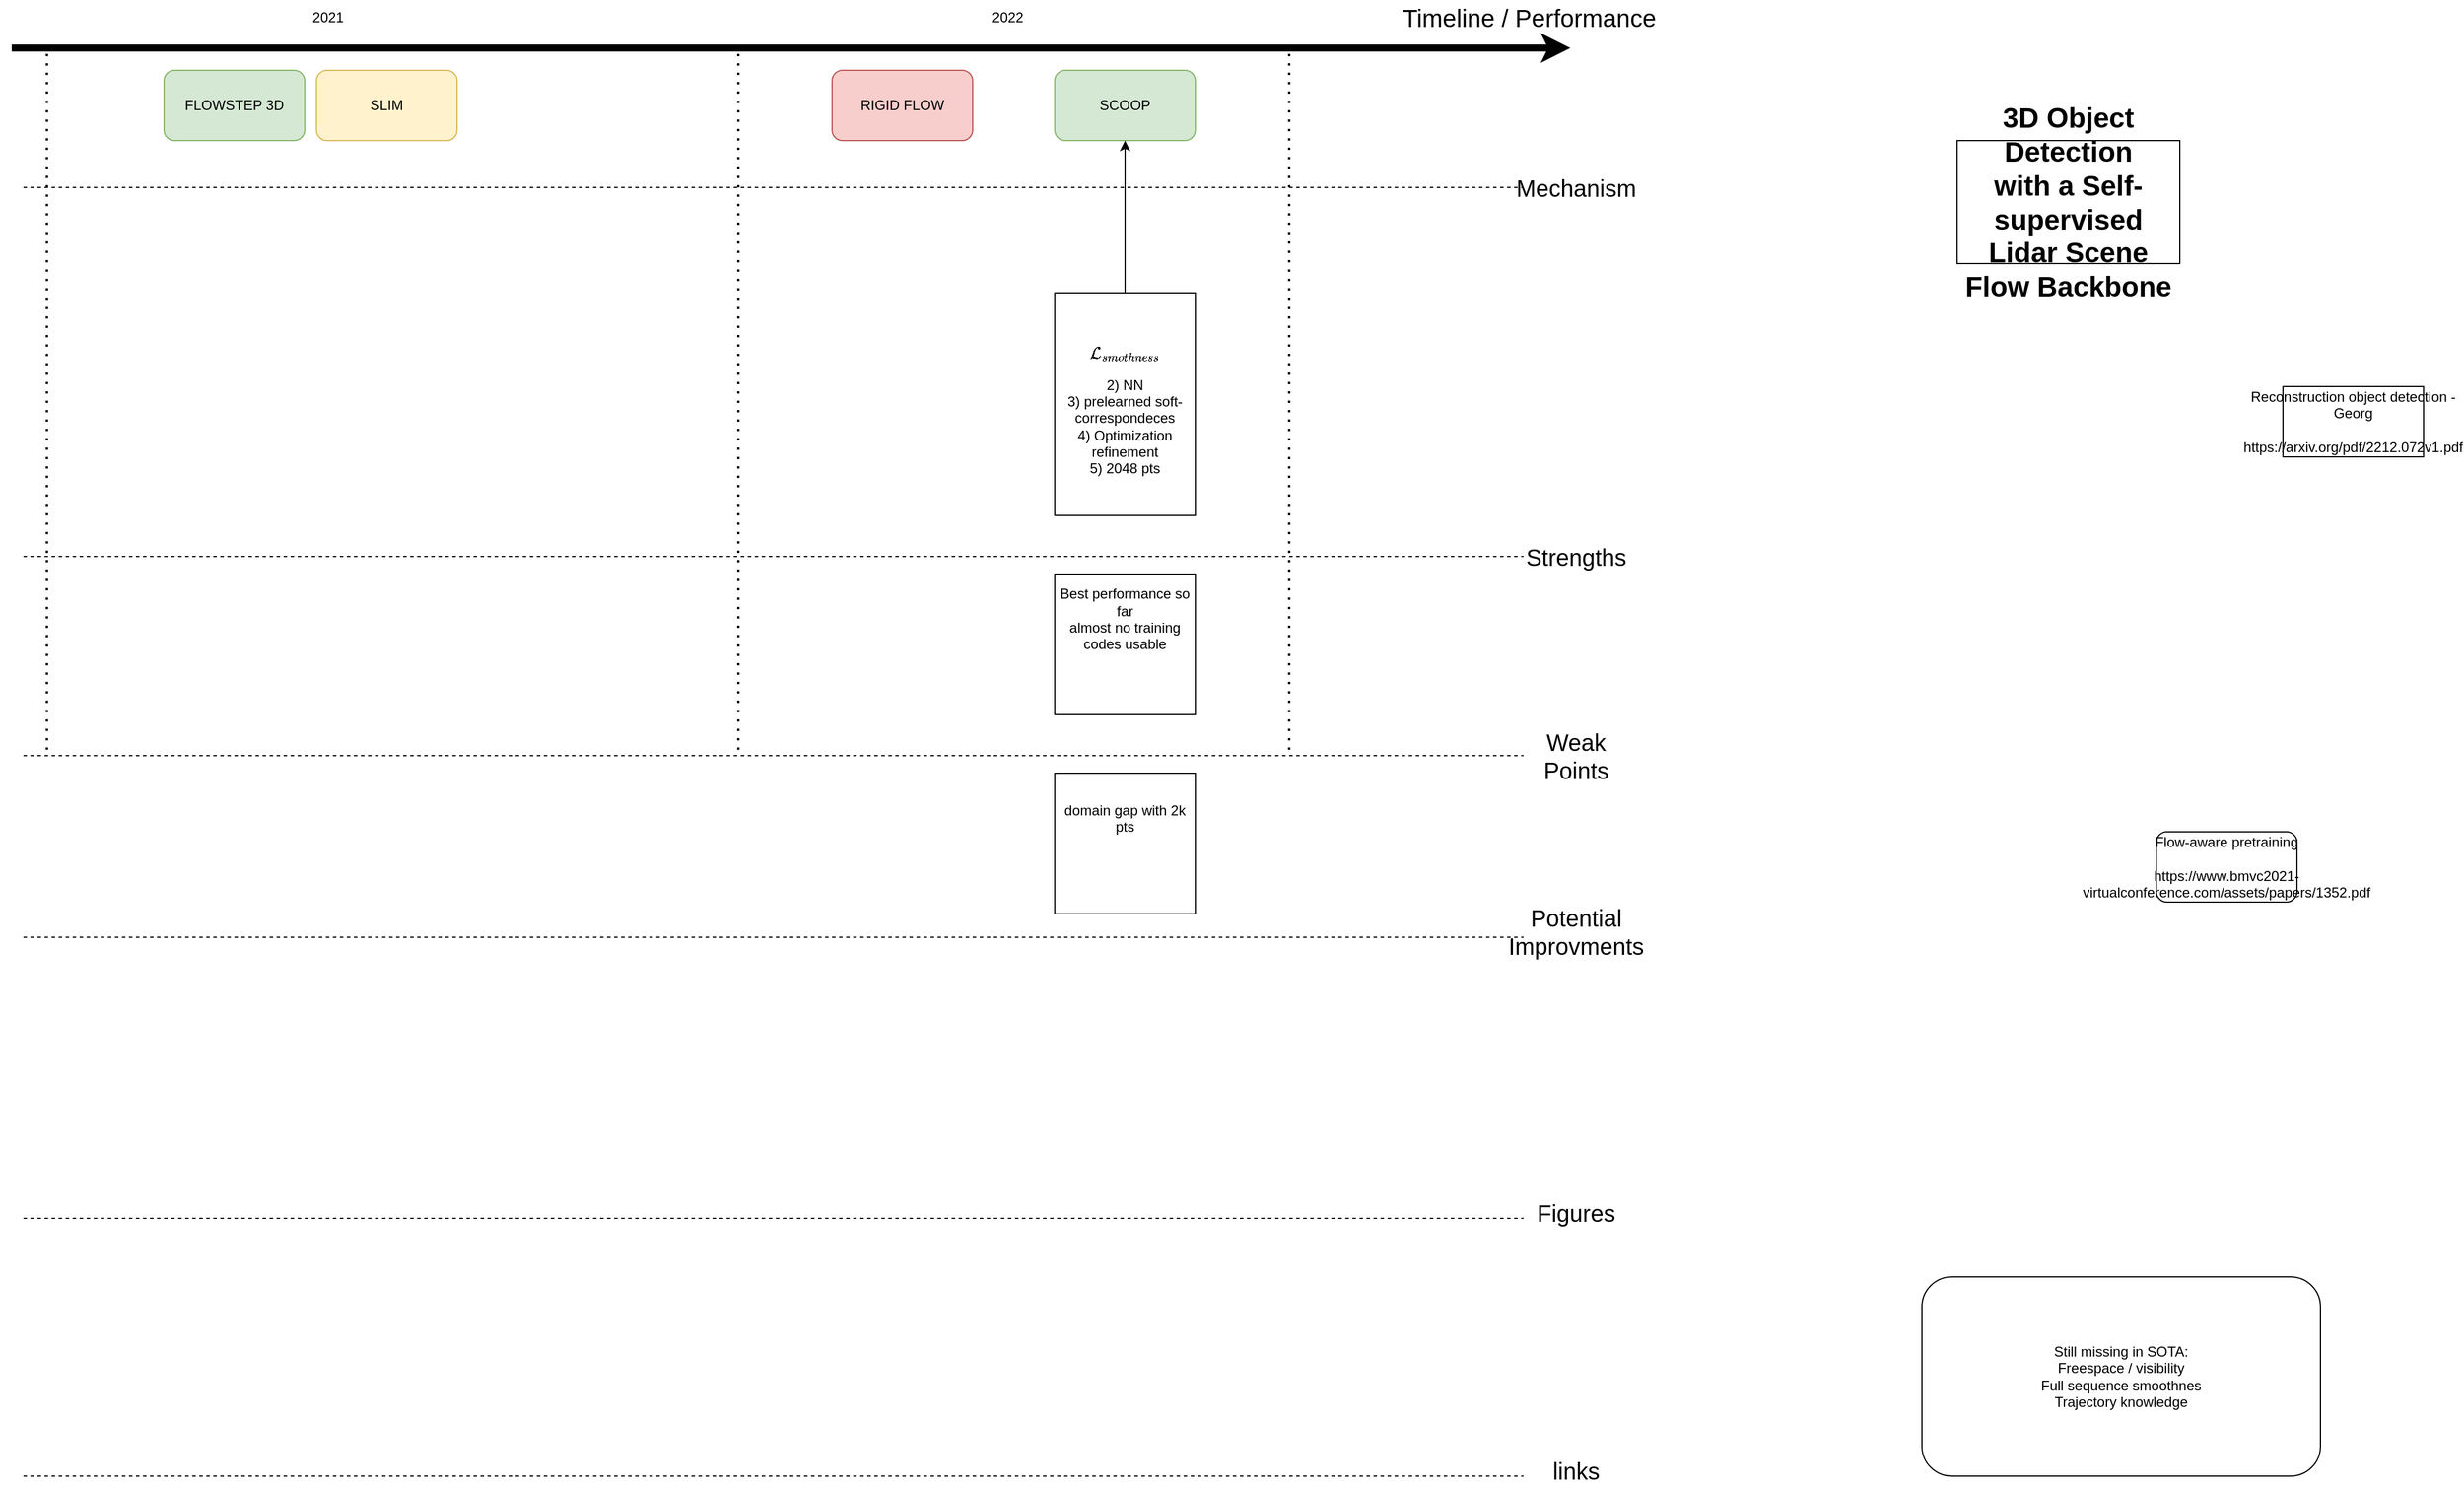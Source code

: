 <mxfile version="21.1.1" type="device">
  <diagram name="Page-1" id="zJOm-xxayXp3XUFxfwfP">
    <mxGraphModel dx="3287" dy="1846" grid="1" gridSize="10" guides="1" tooltips="1" connect="1" arrows="1" fold="1" page="1" pageScale="1" pageWidth="850" pageHeight="1100" math="1" shadow="0">
      <root>
        <mxCell id="0" />
        <mxCell id="1" parent="0" />
        <mxCell id="e3gDoeCK-pdHMSbKdM1Z-1" value="" style="endArrow=classic;html=1;rounded=0;strokeWidth=6;" parent="1" edge="1">
          <mxGeometry width="50" height="50" relative="1" as="geometry">
            <mxPoint x="30" y="81" as="sourcePoint" />
            <mxPoint x="1360.0" y="81" as="targetPoint" />
          </mxGeometry>
        </mxCell>
        <mxCell id="e3gDoeCK-pdHMSbKdM1Z-2" value="SCOOP" style="rounded=1;whiteSpace=wrap;html=1;fillColor=#d5e8d4;strokeColor=#82b366;" parent="1" vertex="1">
          <mxGeometry x="920" y="100" width="120" height="60" as="geometry" />
        </mxCell>
        <mxCell id="e3gDoeCK-pdHMSbKdM1Z-4" style="edgeStyle=orthogonalEdgeStyle;rounded=0;orthogonalLoop=1;jettySize=auto;html=1;" parent="1" source="e3gDoeCK-pdHMSbKdM1Z-3" target="e3gDoeCK-pdHMSbKdM1Z-2" edge="1">
          <mxGeometry relative="1" as="geometry" />
        </mxCell>
        <mxCell id="e3gDoeCK-pdHMSbKdM1Z-3" value="&lt;div&gt;$$\mathcal{L}_{smothness}$$&lt;/div&gt;&lt;div&gt;2) NN&lt;/div&gt;&lt;div&gt;3) prelearned soft-correspondeces&lt;/div&gt;&lt;div&gt;4) Optimization refinement&lt;/div&gt;&lt;div&gt;5) 2048 pts&lt;br&gt;&lt;/div&gt;" style="rounded=0;whiteSpace=wrap;html=1;" parent="1" vertex="1">
          <mxGeometry x="920" y="290" width="120" height="190" as="geometry" />
        </mxCell>
        <mxCell id="e3gDoeCK-pdHMSbKdM1Z-5" value="RIGID FLOW" style="rounded=1;whiteSpace=wrap;html=1;fillColor=#f8cecc;strokeColor=#b85450;" parent="1" vertex="1">
          <mxGeometry x="730" y="100" width="120" height="60" as="geometry" />
        </mxCell>
        <mxCell id="e3gDoeCK-pdHMSbKdM1Z-8" value="Timeline / Performance" style="text;html=1;strokeColor=none;fillColor=none;align=center;verticalAlign=middle;whiteSpace=wrap;rounded=0;fontSize=21;" parent="1" vertex="1">
          <mxGeometry x="1060" y="40" width="530" height="30" as="geometry" />
        </mxCell>
        <mxCell id="e3gDoeCK-pdHMSbKdM1Z-9" value="SLIM " style="rounded=1;whiteSpace=wrap;html=1;fillColor=#fff2cc;strokeColor=#d6b656;" parent="1" vertex="1">
          <mxGeometry x="290" y="100" width="120" height="60" as="geometry" />
        </mxCell>
        <mxCell id="e3gDoeCK-pdHMSbKdM1Z-10" value="" style="endArrow=none;dashed=1;html=1;rounded=0;" parent="1" target="e3gDoeCK-pdHMSbKdM1Z-11" edge="1">
          <mxGeometry width="50" height="50" relative="1" as="geometry">
            <mxPoint x="40" y="200" as="sourcePoint" />
            <mxPoint x="1350" y="200" as="targetPoint" />
          </mxGeometry>
        </mxCell>
        <mxCell id="e3gDoeCK-pdHMSbKdM1Z-11" value="Mechanism" style="text;html=1;strokeColor=none;fillColor=none;align=center;verticalAlign=middle;whiteSpace=wrap;rounded=0;fontSize=20;" parent="1" vertex="1">
          <mxGeometry x="1320" y="185" width="90" height="30" as="geometry" />
        </mxCell>
        <mxCell id="e3gDoeCK-pdHMSbKdM1Z-12" value="FLOWSTEP 3D" style="rounded=1;whiteSpace=wrap;html=1;fillColor=#d5e8d4;strokeColor=#82b366;" parent="1" vertex="1">
          <mxGeometry x="160" y="100" width="120" height="60" as="geometry" />
        </mxCell>
        <mxCell id="e3gDoeCK-pdHMSbKdM1Z-13" value="" style="endArrow=none;dashed=1;html=1;dashPattern=1 3;strokeWidth=2;rounded=0;" parent="1" edge="1">
          <mxGeometry width="50" height="50" relative="1" as="geometry">
            <mxPoint x="650" y="680" as="sourcePoint" />
            <mxPoint x="650" y="80" as="targetPoint" />
          </mxGeometry>
        </mxCell>
        <mxCell id="e3gDoeCK-pdHMSbKdM1Z-14" value="" style="endArrow=none;dashed=1;html=1;dashPattern=1 3;strokeWidth=2;rounded=0;" parent="1" edge="1">
          <mxGeometry width="50" height="50" relative="1" as="geometry">
            <mxPoint x="1120" y="680" as="sourcePoint" />
            <mxPoint x="1120" y="80" as="targetPoint" />
          </mxGeometry>
        </mxCell>
        <mxCell id="e3gDoeCK-pdHMSbKdM1Z-15" value="" style="endArrow=none;dashed=1;html=1;dashPattern=1 3;strokeWidth=2;rounded=0;" parent="1" edge="1">
          <mxGeometry width="50" height="50" relative="1" as="geometry">
            <mxPoint x="60" y="680" as="sourcePoint" />
            <mxPoint x="60" y="80" as="targetPoint" />
          </mxGeometry>
        </mxCell>
        <mxCell id="e3gDoeCK-pdHMSbKdM1Z-18" value="2021" style="text;html=1;strokeColor=none;fillColor=none;align=center;verticalAlign=middle;whiteSpace=wrap;rounded=0;" parent="1" vertex="1">
          <mxGeometry x="270" y="40" width="60" height="30" as="geometry" />
        </mxCell>
        <mxCell id="e3gDoeCK-pdHMSbKdM1Z-19" value="2022" style="text;html=1;strokeColor=none;fillColor=none;align=center;verticalAlign=middle;whiteSpace=wrap;rounded=0;" parent="1" vertex="1">
          <mxGeometry x="850" y="40" width="60" height="30" as="geometry" />
        </mxCell>
        <mxCell id="e3gDoeCK-pdHMSbKdM1Z-20" value="" style="endArrow=none;dashed=1;html=1;rounded=0;" parent="1" target="e3gDoeCK-pdHMSbKdM1Z-21" edge="1">
          <mxGeometry width="50" height="50" relative="1" as="geometry">
            <mxPoint x="40" y="515" as="sourcePoint" />
            <mxPoint x="1350" y="515" as="targetPoint" />
          </mxGeometry>
        </mxCell>
        <mxCell id="e3gDoeCK-pdHMSbKdM1Z-21" value="Strengths" style="text;html=1;strokeColor=none;fillColor=none;align=center;verticalAlign=middle;whiteSpace=wrap;rounded=0;fontSize=20;" parent="1" vertex="1">
          <mxGeometry x="1320" y="500" width="90" height="30" as="geometry" />
        </mxCell>
        <mxCell id="e3gDoeCK-pdHMSbKdM1Z-22" value="" style="endArrow=none;dashed=1;html=1;rounded=0;" parent="1" edge="1">
          <mxGeometry width="50" height="50" relative="1" as="geometry">
            <mxPoint x="40" y="840" as="sourcePoint" />
            <mxPoint x="1320" y="840" as="targetPoint" />
          </mxGeometry>
        </mxCell>
        <mxCell id="e3gDoeCK-pdHMSbKdM1Z-24" value="" style="endArrow=none;dashed=1;html=1;rounded=0;" parent="1" target="e3gDoeCK-pdHMSbKdM1Z-25" edge="1">
          <mxGeometry width="50" height="50" relative="1" as="geometry">
            <mxPoint x="40" y="685" as="sourcePoint" />
            <mxPoint x="1350" y="685" as="targetPoint" />
          </mxGeometry>
        </mxCell>
        <mxCell id="e3gDoeCK-pdHMSbKdM1Z-25" value="Weak Points" style="text;html=1;strokeColor=none;fillColor=none;align=center;verticalAlign=middle;whiteSpace=wrap;rounded=0;fontSize=20;" parent="1" vertex="1">
          <mxGeometry x="1320" y="670" width="90" height="30" as="geometry" />
        </mxCell>
        <mxCell id="e3gDoeCK-pdHMSbKdM1Z-26" value="Potential Improvments" style="text;html=1;strokeColor=none;fillColor=none;align=center;verticalAlign=middle;whiteSpace=wrap;rounded=0;fontSize=20;" parent="1" vertex="1">
          <mxGeometry x="1320" y="820" width="90" height="30" as="geometry" />
        </mxCell>
        <mxCell id="e3gDoeCK-pdHMSbKdM1Z-27" value="" style="endArrow=none;dashed=1;html=1;rounded=0;" parent="1" edge="1">
          <mxGeometry width="50" height="50" relative="1" as="geometry">
            <mxPoint x="40" y="1080" as="sourcePoint" />
            <mxPoint x="1320" y="1080" as="targetPoint" />
          </mxGeometry>
        </mxCell>
        <mxCell id="e3gDoeCK-pdHMSbKdM1Z-28" value="Figures" style="text;html=1;strokeColor=none;fillColor=none;align=center;verticalAlign=middle;whiteSpace=wrap;rounded=0;fontSize=20;" parent="1" vertex="1">
          <mxGeometry x="1320" y="1060" width="90" height="30" as="geometry" />
        </mxCell>
        <mxCell id="e3gDoeCK-pdHMSbKdM1Z-29" value="" style="endArrow=none;dashed=1;html=1;rounded=0;" parent="1" edge="1">
          <mxGeometry width="50" height="50" relative="1" as="geometry">
            <mxPoint x="40" y="1300" as="sourcePoint" />
            <mxPoint x="1320" y="1300" as="targetPoint" />
          </mxGeometry>
        </mxCell>
        <mxCell id="e3gDoeCK-pdHMSbKdM1Z-30" value="links" style="text;html=1;strokeColor=none;fillColor=none;align=center;verticalAlign=middle;whiteSpace=wrap;rounded=0;fontSize=20;" parent="1" vertex="1">
          <mxGeometry x="1320" y="1280" width="90" height="30" as="geometry" />
        </mxCell>
        <mxCell id="e3gDoeCK-pdHMSbKdM1Z-32" value="&lt;div&gt;Best performance so far&lt;/div&gt;&lt;div&gt;almost no training&lt;/div&gt;&lt;div&gt;codes usable&lt;/div&gt;&lt;div&gt;&lt;br&gt;&lt;/div&gt;&lt;div&gt;&lt;br&gt;&lt;/div&gt;&lt;div&gt;&lt;br&gt;&lt;/div&gt;" style="rounded=0;whiteSpace=wrap;html=1;" parent="1" vertex="1">
          <mxGeometry x="920" y="530" width="120" height="120" as="geometry" />
        </mxCell>
        <mxCell id="e3gDoeCK-pdHMSbKdM1Z-33" value="&lt;div&gt;Still missing in SOTA:&lt;/div&gt;&lt;div&gt;Freespace / visibility&lt;/div&gt;&lt;div&gt;Full sequence smoothnes&lt;/div&gt;&lt;div&gt;Trajectory knowledge&lt;br&gt;&lt;/div&gt;" style="rounded=1;whiteSpace=wrap;html=1;" parent="1" vertex="1">
          <mxGeometry x="1660" y="1130" width="340" height="170" as="geometry" />
        </mxCell>
        <mxCell id="e3gDoeCK-pdHMSbKdM1Z-34" value="&lt;div&gt;domain gap with 2k pts&lt;/div&gt;&lt;div&gt;&lt;br&gt;&lt;/div&gt;&lt;div&gt;&lt;br&gt;&lt;/div&gt;&lt;div&gt;&lt;br&gt;&lt;/div&gt;" style="rounded=0;whiteSpace=wrap;html=1;" parent="1" vertex="1">
          <mxGeometry x="920" y="700" width="120" height="120" as="geometry" />
        </mxCell>
        <mxCell id="z26pmx9buJtxP_AXbYlB-1" value="&lt;div&gt;Flow-aware pretraining&lt;/div&gt;&lt;div&gt;&lt;br&gt;&lt;/div&gt;&lt;div&gt;https://www.bmvc2021-virtualconference.com/assets/papers/1352.pdf&lt;br&gt;&lt;/div&gt;" style="rounded=1;whiteSpace=wrap;html=1;" vertex="1" parent="1">
          <mxGeometry x="1860" y="750" width="120" height="60" as="geometry" />
        </mxCell>
        <UserObject label="&lt;div&gt;Reconstruction object detection - Georg&lt;br&gt;&lt;/div&gt;&lt;div&gt;&lt;br&gt;&lt;/div&gt;&lt;div&gt;https://arxiv.org/pdf/2212.072v1.pdf&lt;/div&gt;" link="https://arxiv.org/pdf/2212.072v1.pdf" id="z26pmx9buJtxP_AXbYlB-2">
          <mxCell style="rounded=0;whiteSpace=wrap;html=1;" vertex="1" parent="1">
            <mxGeometry x="1968" y="370" width="120" height="60" as="geometry" />
          </mxCell>
        </UserObject>
        <mxCell id="z26pmx9buJtxP_AXbYlB-3" value="&lt;h1 data-chapter-title=&quot;&quot; data-test=&quot;chapter-title&quot; class=&quot;c-article-title&quot;&gt;3D Object Detection with&amp;nbsp;a&amp;nbsp;Self-supervised Lidar Scene Flow Backbone&lt;/h1&gt;" style="rounded=0;whiteSpace=wrap;html=1;" vertex="1" parent="1">
          <mxGeometry x="1690" y="160" width="190" height="105" as="geometry" />
        </mxCell>
      </root>
    </mxGraphModel>
  </diagram>
</mxfile>
